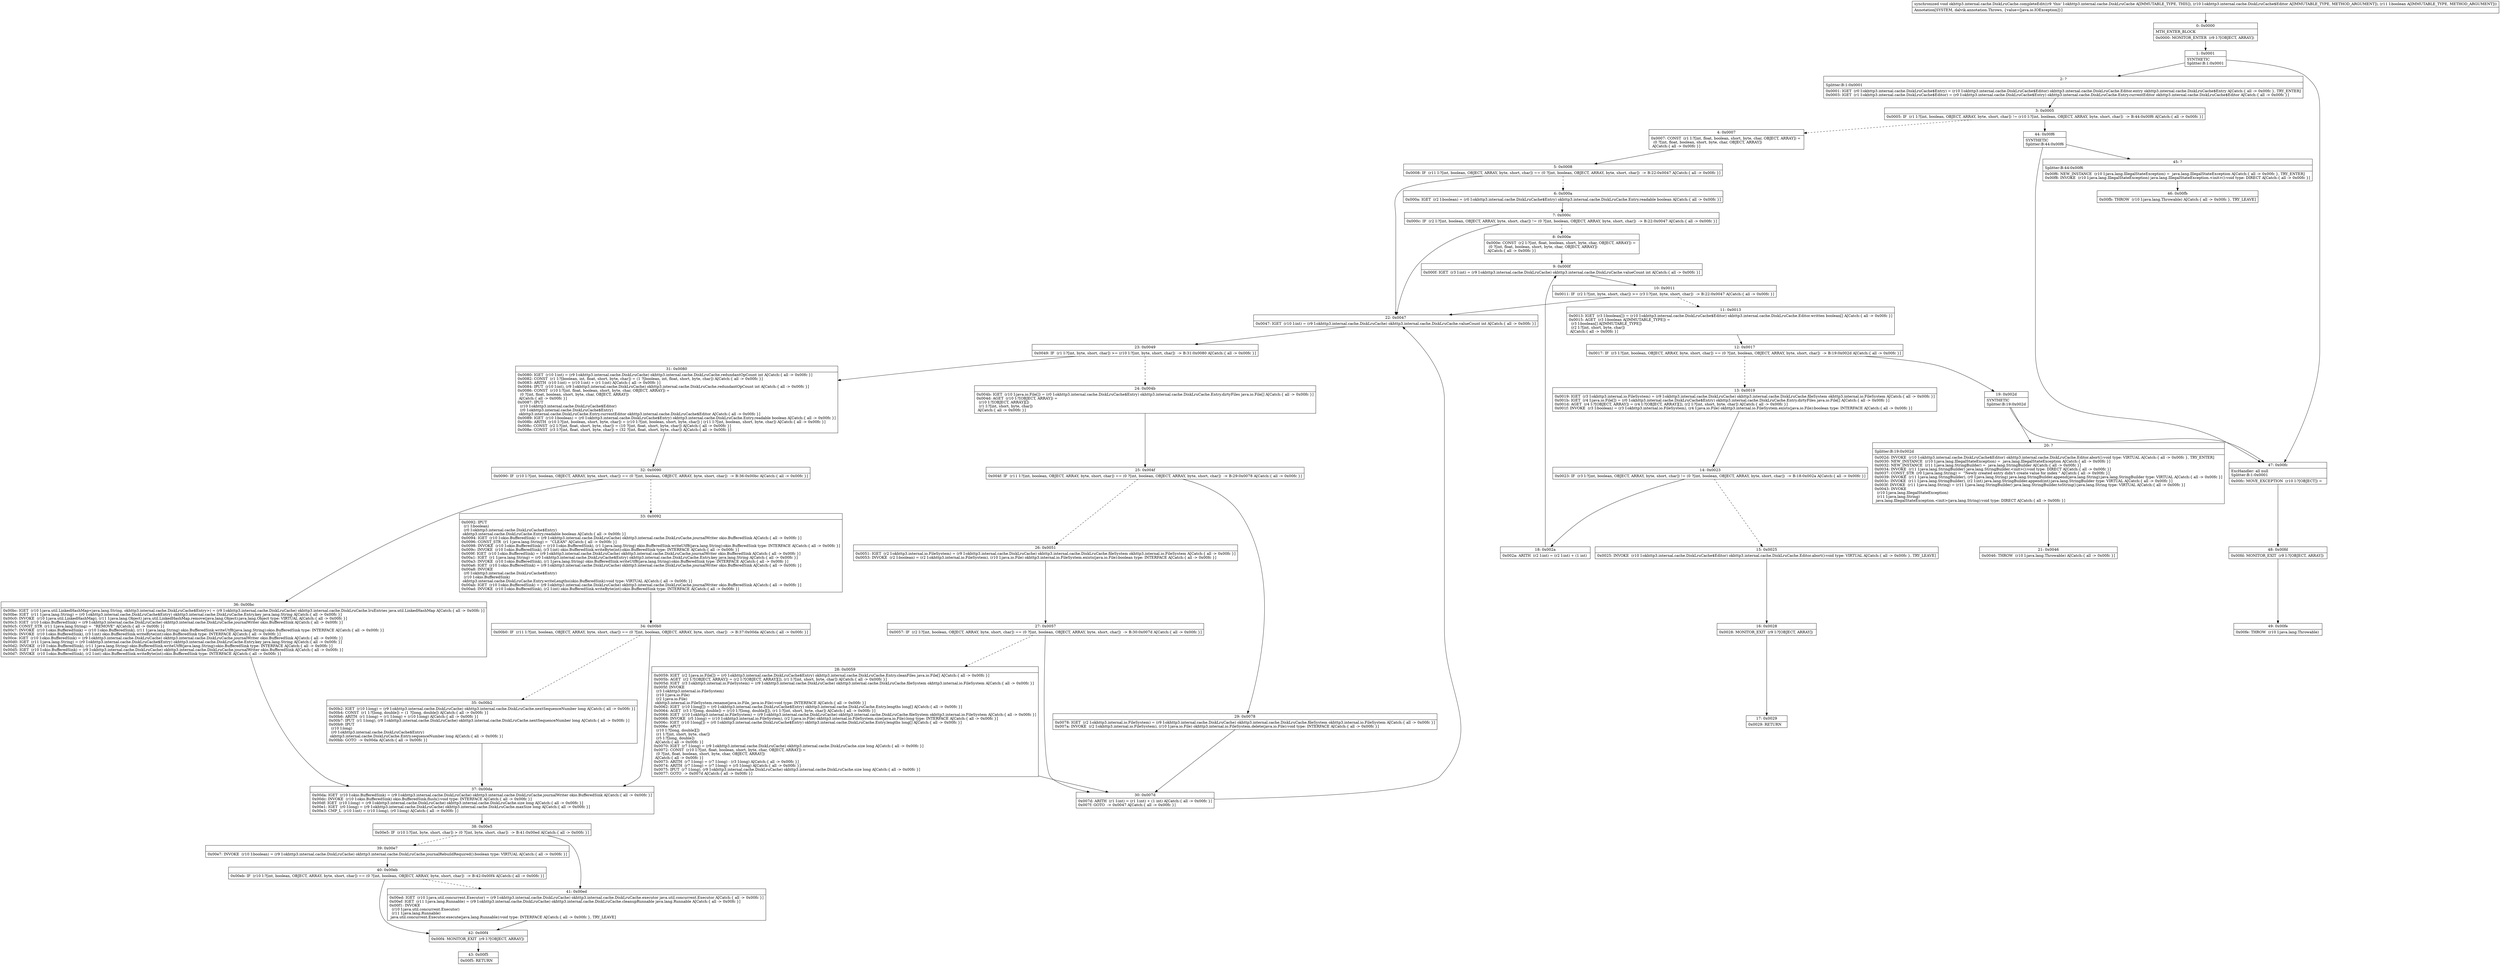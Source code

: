 digraph "CFG forokhttp3.internal.cache.DiskLruCache.completeEdit(Lokhttp3\/internal\/cache\/DiskLruCache$Editor;Z)V" {
Node_0 [shape=record,label="{0\:\ 0x0000|MTH_ENTER_BLOCK\l|0x0000: MONITOR_ENTER  (r9 I:?[OBJECT, ARRAY]) \l}"];
Node_1 [shape=record,label="{1\:\ 0x0001|SYNTHETIC\lSplitter:B:1:0x0001\l}"];
Node_2 [shape=record,label="{2\:\ ?|Splitter:B:1:0x0001\l|0x0001: IGET  (r0 I:okhttp3.internal.cache.DiskLruCache$Entry) = (r10 I:okhttp3.internal.cache.DiskLruCache$Editor) okhttp3.internal.cache.DiskLruCache.Editor.entry okhttp3.internal.cache.DiskLruCache$Entry A[Catch:\{ all \-\> 0x00fc \}, TRY_ENTER]\l0x0003: IGET  (r1 I:okhttp3.internal.cache.DiskLruCache$Editor) = (r0 I:okhttp3.internal.cache.DiskLruCache$Entry) okhttp3.internal.cache.DiskLruCache.Entry.currentEditor okhttp3.internal.cache.DiskLruCache$Editor A[Catch:\{ all \-\> 0x00fc \}]\l}"];
Node_3 [shape=record,label="{3\:\ 0x0005|0x0005: IF  (r1 I:?[int, boolean, OBJECT, ARRAY, byte, short, char]) != (r10 I:?[int, boolean, OBJECT, ARRAY, byte, short, char])  \-\> B:44:0x00f6 A[Catch:\{ all \-\> 0x00fc \}]\l}"];
Node_4 [shape=record,label="{4\:\ 0x0007|0x0007: CONST  (r1 I:?[int, float, boolean, short, byte, char, OBJECT, ARRAY]) = \l  (0 ?[int, float, boolean, short, byte, char, OBJECT, ARRAY])\l A[Catch:\{ all \-\> 0x00fc \}]\l}"];
Node_5 [shape=record,label="{5\:\ 0x0008|0x0008: IF  (r11 I:?[int, boolean, OBJECT, ARRAY, byte, short, char]) == (0 ?[int, boolean, OBJECT, ARRAY, byte, short, char])  \-\> B:22:0x0047 A[Catch:\{ all \-\> 0x00fc \}]\l}"];
Node_6 [shape=record,label="{6\:\ 0x000a|0x000a: IGET  (r2 I:boolean) = (r0 I:okhttp3.internal.cache.DiskLruCache$Entry) okhttp3.internal.cache.DiskLruCache.Entry.readable boolean A[Catch:\{ all \-\> 0x00fc \}]\l}"];
Node_7 [shape=record,label="{7\:\ 0x000c|0x000c: IF  (r2 I:?[int, boolean, OBJECT, ARRAY, byte, short, char]) != (0 ?[int, boolean, OBJECT, ARRAY, byte, short, char])  \-\> B:22:0x0047 A[Catch:\{ all \-\> 0x00fc \}]\l}"];
Node_8 [shape=record,label="{8\:\ 0x000e|0x000e: CONST  (r2 I:?[int, float, boolean, short, byte, char, OBJECT, ARRAY]) = \l  (0 ?[int, float, boolean, short, byte, char, OBJECT, ARRAY])\l A[Catch:\{ all \-\> 0x00fc \}]\l}"];
Node_9 [shape=record,label="{9\:\ 0x000f|0x000f: IGET  (r3 I:int) = (r9 I:okhttp3.internal.cache.DiskLruCache) okhttp3.internal.cache.DiskLruCache.valueCount int A[Catch:\{ all \-\> 0x00fc \}]\l}"];
Node_10 [shape=record,label="{10\:\ 0x0011|0x0011: IF  (r2 I:?[int, byte, short, char]) \>= (r3 I:?[int, byte, short, char])  \-\> B:22:0x0047 A[Catch:\{ all \-\> 0x00fc \}]\l}"];
Node_11 [shape=record,label="{11\:\ 0x0013|0x0013: IGET  (r3 I:boolean[]) = (r10 I:okhttp3.internal.cache.DiskLruCache$Editor) okhttp3.internal.cache.DiskLruCache.Editor.written boolean[] A[Catch:\{ all \-\> 0x00fc \}]\l0x0015: AGET  (r3 I:boolean A[IMMUTABLE_TYPE]) = \l  (r3 I:boolean[] A[IMMUTABLE_TYPE])\l  (r2 I:?[int, short, byte, char])\l A[Catch:\{ all \-\> 0x00fc \}]\l}"];
Node_12 [shape=record,label="{12\:\ 0x0017|0x0017: IF  (r3 I:?[int, boolean, OBJECT, ARRAY, byte, short, char]) == (0 ?[int, boolean, OBJECT, ARRAY, byte, short, char])  \-\> B:19:0x002d A[Catch:\{ all \-\> 0x00fc \}]\l}"];
Node_13 [shape=record,label="{13\:\ 0x0019|0x0019: IGET  (r3 I:okhttp3.internal.io.FileSystem) = (r9 I:okhttp3.internal.cache.DiskLruCache) okhttp3.internal.cache.DiskLruCache.fileSystem okhttp3.internal.io.FileSystem A[Catch:\{ all \-\> 0x00fc \}]\l0x001b: IGET  (r4 I:java.io.File[]) = (r0 I:okhttp3.internal.cache.DiskLruCache$Entry) okhttp3.internal.cache.DiskLruCache.Entry.dirtyFiles java.io.File[] A[Catch:\{ all \-\> 0x00fc \}]\l0x001d: AGET  (r4 I:?[OBJECT, ARRAY]) = (r4 I:?[OBJECT, ARRAY][]), (r2 I:?[int, short, byte, char]) A[Catch:\{ all \-\> 0x00fc \}]\l0x001f: INVOKE  (r3 I:boolean) = (r3 I:okhttp3.internal.io.FileSystem), (r4 I:java.io.File) okhttp3.internal.io.FileSystem.exists(java.io.File):boolean type: INTERFACE A[Catch:\{ all \-\> 0x00fc \}]\l}"];
Node_14 [shape=record,label="{14\:\ 0x0023|0x0023: IF  (r3 I:?[int, boolean, OBJECT, ARRAY, byte, short, char]) != (0 ?[int, boolean, OBJECT, ARRAY, byte, short, char])  \-\> B:18:0x002a A[Catch:\{ all \-\> 0x00fc \}]\l}"];
Node_15 [shape=record,label="{15\:\ 0x0025|0x0025: INVOKE  (r10 I:okhttp3.internal.cache.DiskLruCache$Editor) okhttp3.internal.cache.DiskLruCache.Editor.abort():void type: VIRTUAL A[Catch:\{ all \-\> 0x00fc \}, TRY_LEAVE]\l}"];
Node_16 [shape=record,label="{16\:\ 0x0028|0x0028: MONITOR_EXIT  (r9 I:?[OBJECT, ARRAY]) \l}"];
Node_17 [shape=record,label="{17\:\ 0x0029|0x0029: RETURN   \l}"];
Node_18 [shape=record,label="{18\:\ 0x002a|0x002a: ARITH  (r2 I:int) = (r2 I:int) + (1 int) \l}"];
Node_19 [shape=record,label="{19\:\ 0x002d|SYNTHETIC\lSplitter:B:19:0x002d\l}"];
Node_20 [shape=record,label="{20\:\ ?|Splitter:B:19:0x002d\l|0x002d: INVOKE  (r10 I:okhttp3.internal.cache.DiskLruCache$Editor) okhttp3.internal.cache.DiskLruCache.Editor.abort():void type: VIRTUAL A[Catch:\{ all \-\> 0x00fc \}, TRY_ENTER]\l0x0030: NEW_INSTANCE  (r10 I:java.lang.IllegalStateException) =  java.lang.IllegalStateException A[Catch:\{ all \-\> 0x00fc \}]\l0x0032: NEW_INSTANCE  (r11 I:java.lang.StringBuilder) =  java.lang.StringBuilder A[Catch:\{ all \-\> 0x00fc \}]\l0x0034: INVOKE  (r11 I:java.lang.StringBuilder) java.lang.StringBuilder.\<init\>():void type: DIRECT A[Catch:\{ all \-\> 0x00fc \}]\l0x0037: CONST_STR  (r0 I:java.lang.String) =  \"Newly created entry didn't create value for index \" A[Catch:\{ all \-\> 0x00fc \}]\l0x0039: INVOKE  (r11 I:java.lang.StringBuilder), (r0 I:java.lang.String) java.lang.StringBuilder.append(java.lang.String):java.lang.StringBuilder type: VIRTUAL A[Catch:\{ all \-\> 0x00fc \}]\l0x003c: INVOKE  (r11 I:java.lang.StringBuilder), (r2 I:int) java.lang.StringBuilder.append(int):java.lang.StringBuilder type: VIRTUAL A[Catch:\{ all \-\> 0x00fc \}]\l0x003f: INVOKE  (r11 I:java.lang.String) = (r11 I:java.lang.StringBuilder) java.lang.StringBuilder.toString():java.lang.String type: VIRTUAL A[Catch:\{ all \-\> 0x00fc \}]\l0x0043: INVOKE  \l  (r10 I:java.lang.IllegalStateException)\l  (r11 I:java.lang.String)\l java.lang.IllegalStateException.\<init\>(java.lang.String):void type: DIRECT A[Catch:\{ all \-\> 0x00fc \}]\l}"];
Node_21 [shape=record,label="{21\:\ 0x0046|0x0046: THROW  (r10 I:java.lang.Throwable) A[Catch:\{ all \-\> 0x00fc \}]\l}"];
Node_22 [shape=record,label="{22\:\ 0x0047|0x0047: IGET  (r10 I:int) = (r9 I:okhttp3.internal.cache.DiskLruCache) okhttp3.internal.cache.DiskLruCache.valueCount int A[Catch:\{ all \-\> 0x00fc \}]\l}"];
Node_23 [shape=record,label="{23\:\ 0x0049|0x0049: IF  (r1 I:?[int, byte, short, char]) \>= (r10 I:?[int, byte, short, char])  \-\> B:31:0x0080 A[Catch:\{ all \-\> 0x00fc \}]\l}"];
Node_24 [shape=record,label="{24\:\ 0x004b|0x004b: IGET  (r10 I:java.io.File[]) = (r0 I:okhttp3.internal.cache.DiskLruCache$Entry) okhttp3.internal.cache.DiskLruCache.Entry.dirtyFiles java.io.File[] A[Catch:\{ all \-\> 0x00fc \}]\l0x004d: AGET  (r10 I:?[OBJECT, ARRAY]) = \l  (r10 I:?[OBJECT, ARRAY][])\l  (r1 I:?[int, short, byte, char])\l A[Catch:\{ all \-\> 0x00fc \}]\l}"];
Node_25 [shape=record,label="{25\:\ 0x004f|0x004f: IF  (r11 I:?[int, boolean, OBJECT, ARRAY, byte, short, char]) == (0 ?[int, boolean, OBJECT, ARRAY, byte, short, char])  \-\> B:29:0x0078 A[Catch:\{ all \-\> 0x00fc \}]\l}"];
Node_26 [shape=record,label="{26\:\ 0x0051|0x0051: IGET  (r2 I:okhttp3.internal.io.FileSystem) = (r9 I:okhttp3.internal.cache.DiskLruCache) okhttp3.internal.cache.DiskLruCache.fileSystem okhttp3.internal.io.FileSystem A[Catch:\{ all \-\> 0x00fc \}]\l0x0053: INVOKE  (r2 I:boolean) = (r2 I:okhttp3.internal.io.FileSystem), (r10 I:java.io.File) okhttp3.internal.io.FileSystem.exists(java.io.File):boolean type: INTERFACE A[Catch:\{ all \-\> 0x00fc \}]\l}"];
Node_27 [shape=record,label="{27\:\ 0x0057|0x0057: IF  (r2 I:?[int, boolean, OBJECT, ARRAY, byte, short, char]) == (0 ?[int, boolean, OBJECT, ARRAY, byte, short, char])  \-\> B:30:0x007d A[Catch:\{ all \-\> 0x00fc \}]\l}"];
Node_28 [shape=record,label="{28\:\ 0x0059|0x0059: IGET  (r2 I:java.io.File[]) = (r0 I:okhttp3.internal.cache.DiskLruCache$Entry) okhttp3.internal.cache.DiskLruCache.Entry.cleanFiles java.io.File[] A[Catch:\{ all \-\> 0x00fc \}]\l0x005b: AGET  (r2 I:?[OBJECT, ARRAY]) = (r2 I:?[OBJECT, ARRAY][]), (r1 I:?[int, short, byte, char]) A[Catch:\{ all \-\> 0x00fc \}]\l0x005d: IGET  (r3 I:okhttp3.internal.io.FileSystem) = (r9 I:okhttp3.internal.cache.DiskLruCache) okhttp3.internal.cache.DiskLruCache.fileSystem okhttp3.internal.io.FileSystem A[Catch:\{ all \-\> 0x00fc \}]\l0x005f: INVOKE  \l  (r3 I:okhttp3.internal.io.FileSystem)\l  (r10 I:java.io.File)\l  (r2 I:java.io.File)\l okhttp3.internal.io.FileSystem.rename(java.io.File, java.io.File):void type: INTERFACE A[Catch:\{ all \-\> 0x00fc \}]\l0x0062: IGET  (r10 I:long[]) = (r0 I:okhttp3.internal.cache.DiskLruCache$Entry) okhttp3.internal.cache.DiskLruCache.Entry.lengths long[] A[Catch:\{ all \-\> 0x00fc \}]\l0x0064: AGET  (r3 I:?[long, double]) = (r10 I:?[long, double][]), (r1 I:?[int, short, byte, char]) A[Catch:\{ all \-\> 0x00fc \}]\l0x0066: IGET  (r10 I:okhttp3.internal.io.FileSystem) = (r9 I:okhttp3.internal.cache.DiskLruCache) okhttp3.internal.cache.DiskLruCache.fileSystem okhttp3.internal.io.FileSystem A[Catch:\{ all \-\> 0x00fc \}]\l0x0068: INVOKE  (r5 I:long) = (r10 I:okhttp3.internal.io.FileSystem), (r2 I:java.io.File) okhttp3.internal.io.FileSystem.size(java.io.File):long type: INTERFACE A[Catch:\{ all \-\> 0x00fc \}]\l0x006c: IGET  (r10 I:long[]) = (r0 I:okhttp3.internal.cache.DiskLruCache$Entry) okhttp3.internal.cache.DiskLruCache.Entry.lengths long[] A[Catch:\{ all \-\> 0x00fc \}]\l0x006e: APUT  \l  (r10 I:?[long, double][])\l  (r1 I:?[int, short, byte, char])\l  (r5 I:?[long, double])\l A[Catch:\{ all \-\> 0x00fc \}]\l0x0070: IGET  (r7 I:long) = (r9 I:okhttp3.internal.cache.DiskLruCache) okhttp3.internal.cache.DiskLruCache.size long A[Catch:\{ all \-\> 0x00fc \}]\l0x0072: CONST  (r10 I:?[int, float, boolean, short, byte, char, OBJECT, ARRAY]) = \l  (0 ?[int, float, boolean, short, byte, char, OBJECT, ARRAY])\l A[Catch:\{ all \-\> 0x00fc \}]\l0x0073: ARITH  (r7 I:long) = (r7 I:long) \- (r3 I:long) A[Catch:\{ all \-\> 0x00fc \}]\l0x0074: ARITH  (r7 I:long) = (r7 I:long) + (r5 I:long) A[Catch:\{ all \-\> 0x00fc \}]\l0x0075: IPUT  (r7 I:long), (r9 I:okhttp3.internal.cache.DiskLruCache) okhttp3.internal.cache.DiskLruCache.size long A[Catch:\{ all \-\> 0x00fc \}]\l0x0077: GOTO  \-\> 0x007d A[Catch:\{ all \-\> 0x00fc \}]\l}"];
Node_29 [shape=record,label="{29\:\ 0x0078|0x0078: IGET  (r2 I:okhttp3.internal.io.FileSystem) = (r9 I:okhttp3.internal.cache.DiskLruCache) okhttp3.internal.cache.DiskLruCache.fileSystem okhttp3.internal.io.FileSystem A[Catch:\{ all \-\> 0x00fc \}]\l0x007a: INVOKE  (r2 I:okhttp3.internal.io.FileSystem), (r10 I:java.io.File) okhttp3.internal.io.FileSystem.delete(java.io.File):void type: INTERFACE A[Catch:\{ all \-\> 0x00fc \}]\l}"];
Node_30 [shape=record,label="{30\:\ 0x007d|0x007d: ARITH  (r1 I:int) = (r1 I:int) + (1 int) A[Catch:\{ all \-\> 0x00fc \}]\l0x007f: GOTO  \-\> 0x0047 A[Catch:\{ all \-\> 0x00fc \}]\l}"];
Node_31 [shape=record,label="{31\:\ 0x0080|0x0080: IGET  (r10 I:int) = (r9 I:okhttp3.internal.cache.DiskLruCache) okhttp3.internal.cache.DiskLruCache.redundantOpCount int A[Catch:\{ all \-\> 0x00fc \}]\l0x0082: CONST  (r1 I:?[boolean, int, float, short, byte, char]) = (1 ?[boolean, int, float, short, byte, char]) A[Catch:\{ all \-\> 0x00fc \}]\l0x0083: ARITH  (r10 I:int) = (r10 I:int) + (r1 I:int) A[Catch:\{ all \-\> 0x00fc \}]\l0x0084: IPUT  (r10 I:int), (r9 I:okhttp3.internal.cache.DiskLruCache) okhttp3.internal.cache.DiskLruCache.redundantOpCount int A[Catch:\{ all \-\> 0x00fc \}]\l0x0086: CONST  (r10 I:?[int, float, boolean, short, byte, char, OBJECT, ARRAY]) = \l  (0 ?[int, float, boolean, short, byte, char, OBJECT, ARRAY])\l A[Catch:\{ all \-\> 0x00fc \}]\l0x0087: IPUT  \l  (r10 I:okhttp3.internal.cache.DiskLruCache$Editor)\l  (r0 I:okhttp3.internal.cache.DiskLruCache$Entry)\l okhttp3.internal.cache.DiskLruCache.Entry.currentEditor okhttp3.internal.cache.DiskLruCache$Editor A[Catch:\{ all \-\> 0x00fc \}]\l0x0089: IGET  (r10 I:boolean) = (r0 I:okhttp3.internal.cache.DiskLruCache$Entry) okhttp3.internal.cache.DiskLruCache.Entry.readable boolean A[Catch:\{ all \-\> 0x00fc \}]\l0x008b: ARITH  (r10 I:?[int, boolean, short, byte, char]) = (r10 I:?[int, boolean, short, byte, char]) \| (r11 I:?[int, boolean, short, byte, char]) A[Catch:\{ all \-\> 0x00fc \}]\l0x008c: CONST  (r2 I:?[int, float, short, byte, char]) = (10 ?[int, float, short, byte, char]) A[Catch:\{ all \-\> 0x00fc \}]\l0x008e: CONST  (r3 I:?[int, float, short, byte, char]) = (32 ?[int, float, short, byte, char]) A[Catch:\{ all \-\> 0x00fc \}]\l}"];
Node_32 [shape=record,label="{32\:\ 0x0090|0x0090: IF  (r10 I:?[int, boolean, OBJECT, ARRAY, byte, short, char]) == (0 ?[int, boolean, OBJECT, ARRAY, byte, short, char])  \-\> B:36:0x00bc A[Catch:\{ all \-\> 0x00fc \}]\l}"];
Node_33 [shape=record,label="{33\:\ 0x0092|0x0092: IPUT  \l  (r1 I:boolean)\l  (r0 I:okhttp3.internal.cache.DiskLruCache$Entry)\l okhttp3.internal.cache.DiskLruCache.Entry.readable boolean A[Catch:\{ all \-\> 0x00fc \}]\l0x0094: IGET  (r10 I:okio.BufferedSink) = (r9 I:okhttp3.internal.cache.DiskLruCache) okhttp3.internal.cache.DiskLruCache.journalWriter okio.BufferedSink A[Catch:\{ all \-\> 0x00fc \}]\l0x0096: CONST_STR  (r1 I:java.lang.String) =  \"CLEAN\" A[Catch:\{ all \-\> 0x00fc \}]\l0x0098: INVOKE  (r10 I:okio.BufferedSink) = (r10 I:okio.BufferedSink), (r1 I:java.lang.String) okio.BufferedSink.writeUtf8(java.lang.String):okio.BufferedSink type: INTERFACE A[Catch:\{ all \-\> 0x00fc \}]\l0x009c: INVOKE  (r10 I:okio.BufferedSink), (r3 I:int) okio.BufferedSink.writeByte(int):okio.BufferedSink type: INTERFACE A[Catch:\{ all \-\> 0x00fc \}]\l0x009f: IGET  (r10 I:okio.BufferedSink) = (r9 I:okhttp3.internal.cache.DiskLruCache) okhttp3.internal.cache.DiskLruCache.journalWriter okio.BufferedSink A[Catch:\{ all \-\> 0x00fc \}]\l0x00a1: IGET  (r1 I:java.lang.String) = (r0 I:okhttp3.internal.cache.DiskLruCache$Entry) okhttp3.internal.cache.DiskLruCache.Entry.key java.lang.String A[Catch:\{ all \-\> 0x00fc \}]\l0x00a3: INVOKE  (r10 I:okio.BufferedSink), (r1 I:java.lang.String) okio.BufferedSink.writeUtf8(java.lang.String):okio.BufferedSink type: INTERFACE A[Catch:\{ all \-\> 0x00fc \}]\l0x00a6: IGET  (r10 I:okio.BufferedSink) = (r9 I:okhttp3.internal.cache.DiskLruCache) okhttp3.internal.cache.DiskLruCache.journalWriter okio.BufferedSink A[Catch:\{ all \-\> 0x00fc \}]\l0x00a8: INVOKE  \l  (r0 I:okhttp3.internal.cache.DiskLruCache$Entry)\l  (r10 I:okio.BufferedSink)\l okhttp3.internal.cache.DiskLruCache.Entry.writeLengths(okio.BufferedSink):void type: VIRTUAL A[Catch:\{ all \-\> 0x00fc \}]\l0x00ab: IGET  (r10 I:okio.BufferedSink) = (r9 I:okhttp3.internal.cache.DiskLruCache) okhttp3.internal.cache.DiskLruCache.journalWriter okio.BufferedSink A[Catch:\{ all \-\> 0x00fc \}]\l0x00ad: INVOKE  (r10 I:okio.BufferedSink), (r2 I:int) okio.BufferedSink.writeByte(int):okio.BufferedSink type: INTERFACE A[Catch:\{ all \-\> 0x00fc \}]\l}"];
Node_34 [shape=record,label="{34\:\ 0x00b0|0x00b0: IF  (r11 I:?[int, boolean, OBJECT, ARRAY, byte, short, char]) == (0 ?[int, boolean, OBJECT, ARRAY, byte, short, char])  \-\> B:37:0x00da A[Catch:\{ all \-\> 0x00fc \}]\l}"];
Node_35 [shape=record,label="{35\:\ 0x00b2|0x00b2: IGET  (r10 I:long) = (r9 I:okhttp3.internal.cache.DiskLruCache) okhttp3.internal.cache.DiskLruCache.nextSequenceNumber long A[Catch:\{ all \-\> 0x00fc \}]\l0x00b4: CONST  (r1 I:?[long, double]) = (1 ?[long, double]) A[Catch:\{ all \-\> 0x00fc \}]\l0x00b6: ARITH  (r1 I:long) = (r1 I:long) + (r10 I:long) A[Catch:\{ all \-\> 0x00fc \}]\l0x00b7: IPUT  (r1 I:long), (r9 I:okhttp3.internal.cache.DiskLruCache) okhttp3.internal.cache.DiskLruCache.nextSequenceNumber long A[Catch:\{ all \-\> 0x00fc \}]\l0x00b9: IPUT  \l  (r10 I:long)\l  (r0 I:okhttp3.internal.cache.DiskLruCache$Entry)\l okhttp3.internal.cache.DiskLruCache.Entry.sequenceNumber long A[Catch:\{ all \-\> 0x00fc \}]\l0x00bb: GOTO  \-\> 0x00da A[Catch:\{ all \-\> 0x00fc \}]\l}"];
Node_36 [shape=record,label="{36\:\ 0x00bc|0x00bc: IGET  (r10 I:java.util.LinkedHashMap\<java.lang.String, okhttp3.internal.cache.DiskLruCache$Entry\>) = (r9 I:okhttp3.internal.cache.DiskLruCache) okhttp3.internal.cache.DiskLruCache.lruEntries java.util.LinkedHashMap A[Catch:\{ all \-\> 0x00fc \}]\l0x00be: IGET  (r11 I:java.lang.String) = (r0 I:okhttp3.internal.cache.DiskLruCache$Entry) okhttp3.internal.cache.DiskLruCache.Entry.key java.lang.String A[Catch:\{ all \-\> 0x00fc \}]\l0x00c0: INVOKE  (r10 I:java.util.LinkedHashMap), (r11 I:java.lang.Object) java.util.LinkedHashMap.remove(java.lang.Object):java.lang.Object type: VIRTUAL A[Catch:\{ all \-\> 0x00fc \}]\l0x00c3: IGET  (r10 I:okio.BufferedSink) = (r9 I:okhttp3.internal.cache.DiskLruCache) okhttp3.internal.cache.DiskLruCache.journalWriter okio.BufferedSink A[Catch:\{ all \-\> 0x00fc \}]\l0x00c5: CONST_STR  (r11 I:java.lang.String) =  \"REMOVE\" A[Catch:\{ all \-\> 0x00fc \}]\l0x00c7: INVOKE  (r10 I:okio.BufferedSink) = (r10 I:okio.BufferedSink), (r11 I:java.lang.String) okio.BufferedSink.writeUtf8(java.lang.String):okio.BufferedSink type: INTERFACE A[Catch:\{ all \-\> 0x00fc \}]\l0x00cb: INVOKE  (r10 I:okio.BufferedSink), (r3 I:int) okio.BufferedSink.writeByte(int):okio.BufferedSink type: INTERFACE A[Catch:\{ all \-\> 0x00fc \}]\l0x00ce: IGET  (r10 I:okio.BufferedSink) = (r9 I:okhttp3.internal.cache.DiskLruCache) okhttp3.internal.cache.DiskLruCache.journalWriter okio.BufferedSink A[Catch:\{ all \-\> 0x00fc \}]\l0x00d0: IGET  (r11 I:java.lang.String) = (r0 I:okhttp3.internal.cache.DiskLruCache$Entry) okhttp3.internal.cache.DiskLruCache.Entry.key java.lang.String A[Catch:\{ all \-\> 0x00fc \}]\l0x00d2: INVOKE  (r10 I:okio.BufferedSink), (r11 I:java.lang.String) okio.BufferedSink.writeUtf8(java.lang.String):okio.BufferedSink type: INTERFACE A[Catch:\{ all \-\> 0x00fc \}]\l0x00d5: IGET  (r10 I:okio.BufferedSink) = (r9 I:okhttp3.internal.cache.DiskLruCache) okhttp3.internal.cache.DiskLruCache.journalWriter okio.BufferedSink A[Catch:\{ all \-\> 0x00fc \}]\l0x00d7: INVOKE  (r10 I:okio.BufferedSink), (r2 I:int) okio.BufferedSink.writeByte(int):okio.BufferedSink type: INTERFACE A[Catch:\{ all \-\> 0x00fc \}]\l}"];
Node_37 [shape=record,label="{37\:\ 0x00da|0x00da: IGET  (r10 I:okio.BufferedSink) = (r9 I:okhttp3.internal.cache.DiskLruCache) okhttp3.internal.cache.DiskLruCache.journalWriter okio.BufferedSink A[Catch:\{ all \-\> 0x00fc \}]\l0x00dc: INVOKE  (r10 I:okio.BufferedSink) okio.BufferedSink.flush():void type: INTERFACE A[Catch:\{ all \-\> 0x00fc \}]\l0x00df: IGET  (r10 I:long) = (r9 I:okhttp3.internal.cache.DiskLruCache) okhttp3.internal.cache.DiskLruCache.size long A[Catch:\{ all \-\> 0x00fc \}]\l0x00e1: IGET  (r0 I:long) = (r9 I:okhttp3.internal.cache.DiskLruCache) okhttp3.internal.cache.DiskLruCache.maxSize long A[Catch:\{ all \-\> 0x00fc \}]\l0x00e3: CMP_L  (r10 I:int) = (r10 I:long), (r0 I:long) A[Catch:\{ all \-\> 0x00fc \}]\l}"];
Node_38 [shape=record,label="{38\:\ 0x00e5|0x00e5: IF  (r10 I:?[int, byte, short, char]) \> (0 ?[int, byte, short, char])  \-\> B:41:0x00ed A[Catch:\{ all \-\> 0x00fc \}]\l}"];
Node_39 [shape=record,label="{39\:\ 0x00e7|0x00e7: INVOKE  (r10 I:boolean) = (r9 I:okhttp3.internal.cache.DiskLruCache) okhttp3.internal.cache.DiskLruCache.journalRebuildRequired():boolean type: VIRTUAL A[Catch:\{ all \-\> 0x00fc \}]\l}"];
Node_40 [shape=record,label="{40\:\ 0x00eb|0x00eb: IF  (r10 I:?[int, boolean, OBJECT, ARRAY, byte, short, char]) == (0 ?[int, boolean, OBJECT, ARRAY, byte, short, char])  \-\> B:42:0x00f4 A[Catch:\{ all \-\> 0x00fc \}]\l}"];
Node_41 [shape=record,label="{41\:\ 0x00ed|0x00ed: IGET  (r10 I:java.util.concurrent.Executor) = (r9 I:okhttp3.internal.cache.DiskLruCache) okhttp3.internal.cache.DiskLruCache.executor java.util.concurrent.Executor A[Catch:\{ all \-\> 0x00fc \}]\l0x00ef: IGET  (r11 I:java.lang.Runnable) = (r9 I:okhttp3.internal.cache.DiskLruCache) okhttp3.internal.cache.DiskLruCache.cleanupRunnable java.lang.Runnable A[Catch:\{ all \-\> 0x00fc \}]\l0x00f1: INVOKE  \l  (r10 I:java.util.concurrent.Executor)\l  (r11 I:java.lang.Runnable)\l java.util.concurrent.Executor.execute(java.lang.Runnable):void type: INTERFACE A[Catch:\{ all \-\> 0x00fc \}, TRY_LEAVE]\l}"];
Node_42 [shape=record,label="{42\:\ 0x00f4|0x00f4: MONITOR_EXIT  (r9 I:?[OBJECT, ARRAY]) \l}"];
Node_43 [shape=record,label="{43\:\ 0x00f5|0x00f5: RETURN   \l}"];
Node_44 [shape=record,label="{44\:\ 0x00f6|SYNTHETIC\lSplitter:B:44:0x00f6\l}"];
Node_45 [shape=record,label="{45\:\ ?|Splitter:B:44:0x00f6\l|0x00f6: NEW_INSTANCE  (r10 I:java.lang.IllegalStateException) =  java.lang.IllegalStateException A[Catch:\{ all \-\> 0x00fc \}, TRY_ENTER]\l0x00f8: INVOKE  (r10 I:java.lang.IllegalStateException) java.lang.IllegalStateException.\<init\>():void type: DIRECT A[Catch:\{ all \-\> 0x00fc \}]\l}"];
Node_46 [shape=record,label="{46\:\ 0x00fb|0x00fb: THROW  (r10 I:java.lang.Throwable) A[Catch:\{ all \-\> 0x00fc \}, TRY_LEAVE]\l}"];
Node_47 [shape=record,label="{47\:\ 0x00fc|ExcHandler: all null\lSplitter:B:1:0x0001\l|0x00fc: MOVE_EXCEPTION  (r10 I:?[OBJECT]) =  \l}"];
Node_48 [shape=record,label="{48\:\ 0x00fd|0x00fd: MONITOR_EXIT  (r9 I:?[OBJECT, ARRAY]) \l}"];
Node_49 [shape=record,label="{49\:\ 0x00fe|0x00fe: THROW  (r10 I:java.lang.Throwable) \l}"];
MethodNode[shape=record,label="{synchronized void okhttp3.internal.cache.DiskLruCache.completeEdit((r9 'this' I:okhttp3.internal.cache.DiskLruCache A[IMMUTABLE_TYPE, THIS]), (r10 I:okhttp3.internal.cache.DiskLruCache$Editor A[IMMUTABLE_TYPE, METHOD_ARGUMENT]), (r11 I:boolean A[IMMUTABLE_TYPE, METHOD_ARGUMENT]))  | Annotation[SYSTEM, dalvik.annotation.Throws, \{value=[java.io.IOException]\}]\l}"];
MethodNode -> Node_0;
Node_0 -> Node_1;
Node_1 -> Node_2;
Node_1 -> Node_47;
Node_2 -> Node_3;
Node_3 -> Node_4[style=dashed];
Node_3 -> Node_44;
Node_4 -> Node_5;
Node_5 -> Node_6[style=dashed];
Node_5 -> Node_22;
Node_6 -> Node_7;
Node_7 -> Node_8[style=dashed];
Node_7 -> Node_22;
Node_8 -> Node_9;
Node_9 -> Node_10;
Node_10 -> Node_11[style=dashed];
Node_10 -> Node_22;
Node_11 -> Node_12;
Node_12 -> Node_13[style=dashed];
Node_12 -> Node_19;
Node_13 -> Node_14;
Node_14 -> Node_15[style=dashed];
Node_14 -> Node_18;
Node_15 -> Node_16;
Node_16 -> Node_17;
Node_18 -> Node_9;
Node_19 -> Node_20;
Node_19 -> Node_47;
Node_20 -> Node_21;
Node_22 -> Node_23;
Node_23 -> Node_24[style=dashed];
Node_23 -> Node_31;
Node_24 -> Node_25;
Node_25 -> Node_26[style=dashed];
Node_25 -> Node_29;
Node_26 -> Node_27;
Node_27 -> Node_28[style=dashed];
Node_27 -> Node_30;
Node_28 -> Node_30;
Node_29 -> Node_30;
Node_30 -> Node_22;
Node_31 -> Node_32;
Node_32 -> Node_33[style=dashed];
Node_32 -> Node_36;
Node_33 -> Node_34;
Node_34 -> Node_35[style=dashed];
Node_34 -> Node_37;
Node_35 -> Node_37;
Node_36 -> Node_37;
Node_37 -> Node_38;
Node_38 -> Node_39[style=dashed];
Node_38 -> Node_41;
Node_39 -> Node_40;
Node_40 -> Node_41[style=dashed];
Node_40 -> Node_42;
Node_41 -> Node_42;
Node_42 -> Node_43;
Node_44 -> Node_45;
Node_44 -> Node_47;
Node_45 -> Node_46;
Node_47 -> Node_48;
Node_48 -> Node_49;
}

